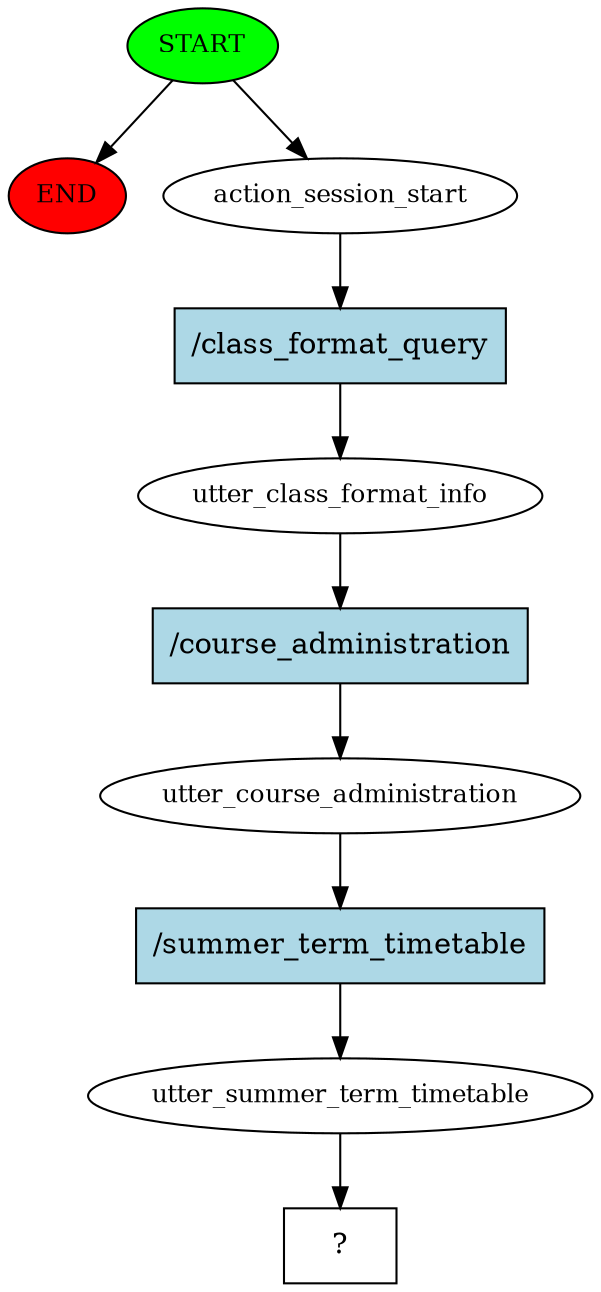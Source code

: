 digraph  {
0 [class="start active", fillcolor=green, fontsize=12, label=START, style=filled];
"-1" [class=end, fillcolor=red, fontsize=12, label=END, style=filled];
1 [class=active, fontsize=12, label=action_session_start];
2 [class=active, fontsize=12, label=utter_class_format_info];
3 [class=active, fontsize=12, label=utter_course_administration];
4 [class=active, fontsize=12, label=utter_summer_term_timetable];
5 [class="intent dashed active", label="  ?  ", shape=rect];
6 [class="intent active", fillcolor=lightblue, label="/class_format_query", shape=rect, style=filled];
7 [class="intent active", fillcolor=lightblue, label="/course_administration", shape=rect, style=filled];
8 [class="intent active", fillcolor=lightblue, label="/summer_term_timetable", shape=rect, style=filled];
0 -> "-1"  [class="", key=NONE, label=""];
0 -> 1  [class=active, key=NONE, label=""];
1 -> 6  [class=active, key=0];
2 -> 7  [class=active, key=0];
3 -> 8  [class=active, key=0];
4 -> 5  [class=active, key=NONE, label=""];
6 -> 2  [class=active, key=0];
7 -> 3  [class=active, key=0];
8 -> 4  [class=active, key=0];
}
